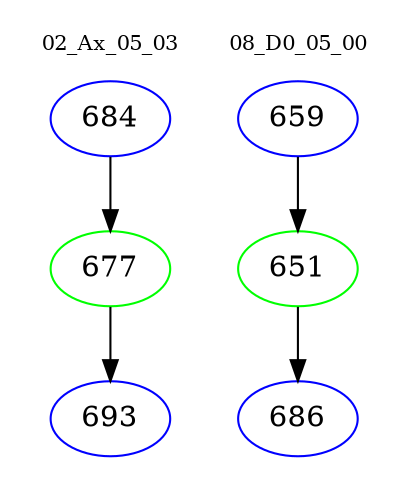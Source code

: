 digraph{
subgraph cluster_0 {
color = white
label = "02_Ax_05_03";
fontsize=10;
T0_684 [label="684", color="blue"]
T0_684 -> T0_677 [color="black"]
T0_677 [label="677", color="green"]
T0_677 -> T0_693 [color="black"]
T0_693 [label="693", color="blue"]
}
subgraph cluster_1 {
color = white
label = "08_D0_05_00";
fontsize=10;
T1_659 [label="659", color="blue"]
T1_659 -> T1_651 [color="black"]
T1_651 [label="651", color="green"]
T1_651 -> T1_686 [color="black"]
T1_686 [label="686", color="blue"]
}
}
